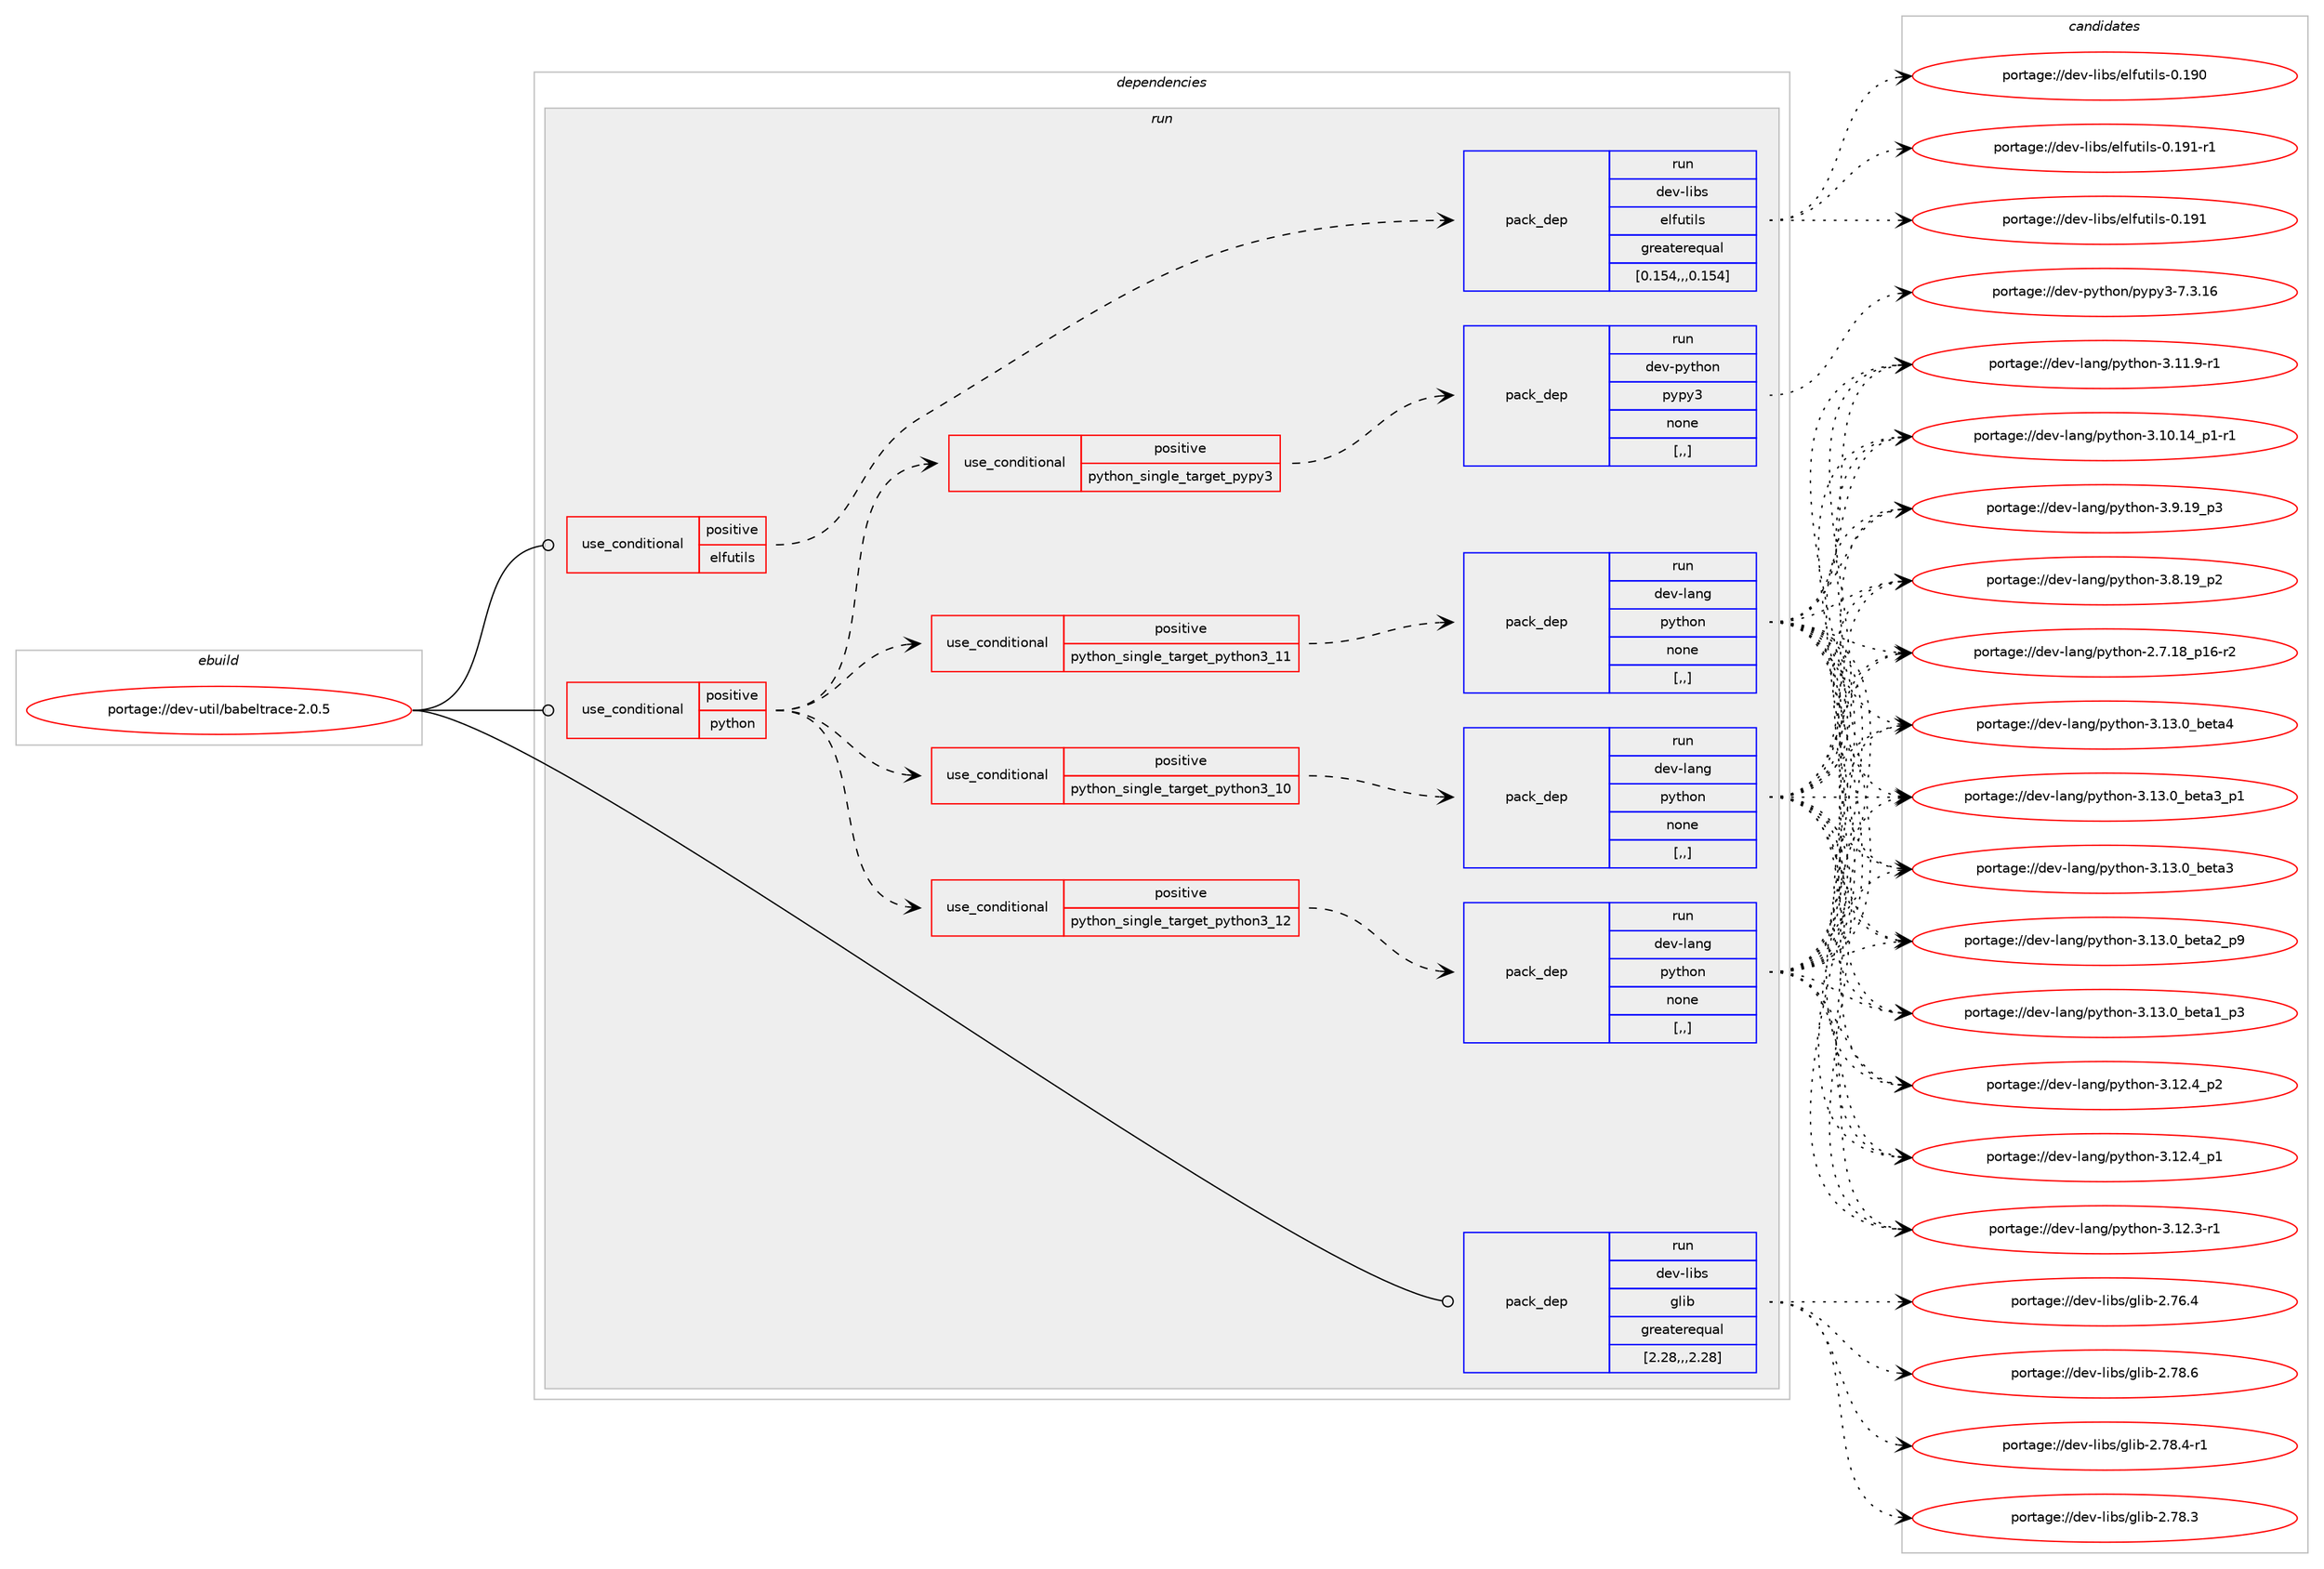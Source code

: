 digraph prolog {

# *************
# Graph options
# *************

newrank=true;
concentrate=true;
compound=true;
graph [rankdir=LR,fontname=Helvetica,fontsize=10,ranksep=1.5];#, ranksep=2.5, nodesep=0.2];
edge  [arrowhead=vee];
node  [fontname=Helvetica,fontsize=10];

# **********
# The ebuild
# **********

subgraph cluster_leftcol {
color=gray;
label=<<i>ebuild</i>>;
id [label="portage://dev-util/babeltrace-2.0.5", color=red, width=4, href="../dev-util/babeltrace-2.0.5.svg"];
}

# ****************
# The dependencies
# ****************

subgraph cluster_midcol {
color=gray;
label=<<i>dependencies</i>>;
subgraph cluster_compile {
fillcolor="#eeeeee";
style=filled;
label=<<i>compile</i>>;
}
subgraph cluster_compileandrun {
fillcolor="#eeeeee";
style=filled;
label=<<i>compile and run</i>>;
}
subgraph cluster_run {
fillcolor="#eeeeee";
style=filled;
label=<<i>run</i>>;
subgraph cond59178 {
dependency210453 [label=<<TABLE BORDER="0" CELLBORDER="1" CELLSPACING="0" CELLPADDING="4"><TR><TD ROWSPAN="3" CELLPADDING="10">use_conditional</TD></TR><TR><TD>positive</TD></TR><TR><TD>elfutils</TD></TR></TABLE>>, shape=none, color=red];
subgraph pack149883 {
dependency210454 [label=<<TABLE BORDER="0" CELLBORDER="1" CELLSPACING="0" CELLPADDING="4" WIDTH="220"><TR><TD ROWSPAN="6" CELLPADDING="30">pack_dep</TD></TR><TR><TD WIDTH="110">run</TD></TR><TR><TD>dev-libs</TD></TR><TR><TD>elfutils</TD></TR><TR><TD>greaterequal</TD></TR><TR><TD>[0.154,,,0.154]</TD></TR></TABLE>>, shape=none, color=blue];
}
dependency210453:e -> dependency210454:w [weight=20,style="dashed",arrowhead="vee"];
}
id:e -> dependency210453:w [weight=20,style="solid",arrowhead="odot"];
subgraph cond59179 {
dependency210455 [label=<<TABLE BORDER="0" CELLBORDER="1" CELLSPACING="0" CELLPADDING="4"><TR><TD ROWSPAN="3" CELLPADDING="10">use_conditional</TD></TR><TR><TD>positive</TD></TR><TR><TD>python</TD></TR></TABLE>>, shape=none, color=red];
subgraph cond59180 {
dependency210456 [label=<<TABLE BORDER="0" CELLBORDER="1" CELLSPACING="0" CELLPADDING="4"><TR><TD ROWSPAN="3" CELLPADDING="10">use_conditional</TD></TR><TR><TD>positive</TD></TR><TR><TD>python_single_target_pypy3</TD></TR></TABLE>>, shape=none, color=red];
subgraph pack149884 {
dependency210457 [label=<<TABLE BORDER="0" CELLBORDER="1" CELLSPACING="0" CELLPADDING="4" WIDTH="220"><TR><TD ROWSPAN="6" CELLPADDING="30">pack_dep</TD></TR><TR><TD WIDTH="110">run</TD></TR><TR><TD>dev-python</TD></TR><TR><TD>pypy3</TD></TR><TR><TD>none</TD></TR><TR><TD>[,,]</TD></TR></TABLE>>, shape=none, color=blue];
}
dependency210456:e -> dependency210457:w [weight=20,style="dashed",arrowhead="vee"];
}
dependency210455:e -> dependency210456:w [weight=20,style="dashed",arrowhead="vee"];
subgraph cond59181 {
dependency210458 [label=<<TABLE BORDER="0" CELLBORDER="1" CELLSPACING="0" CELLPADDING="4"><TR><TD ROWSPAN="3" CELLPADDING="10">use_conditional</TD></TR><TR><TD>positive</TD></TR><TR><TD>python_single_target_python3_10</TD></TR></TABLE>>, shape=none, color=red];
subgraph pack149885 {
dependency210459 [label=<<TABLE BORDER="0" CELLBORDER="1" CELLSPACING="0" CELLPADDING="4" WIDTH="220"><TR><TD ROWSPAN="6" CELLPADDING="30">pack_dep</TD></TR><TR><TD WIDTH="110">run</TD></TR><TR><TD>dev-lang</TD></TR><TR><TD>python</TD></TR><TR><TD>none</TD></TR><TR><TD>[,,]</TD></TR></TABLE>>, shape=none, color=blue];
}
dependency210458:e -> dependency210459:w [weight=20,style="dashed",arrowhead="vee"];
}
dependency210455:e -> dependency210458:w [weight=20,style="dashed",arrowhead="vee"];
subgraph cond59182 {
dependency210460 [label=<<TABLE BORDER="0" CELLBORDER="1" CELLSPACING="0" CELLPADDING="4"><TR><TD ROWSPAN="3" CELLPADDING="10">use_conditional</TD></TR><TR><TD>positive</TD></TR><TR><TD>python_single_target_python3_11</TD></TR></TABLE>>, shape=none, color=red];
subgraph pack149886 {
dependency210461 [label=<<TABLE BORDER="0" CELLBORDER="1" CELLSPACING="0" CELLPADDING="4" WIDTH="220"><TR><TD ROWSPAN="6" CELLPADDING="30">pack_dep</TD></TR><TR><TD WIDTH="110">run</TD></TR><TR><TD>dev-lang</TD></TR><TR><TD>python</TD></TR><TR><TD>none</TD></TR><TR><TD>[,,]</TD></TR></TABLE>>, shape=none, color=blue];
}
dependency210460:e -> dependency210461:w [weight=20,style="dashed",arrowhead="vee"];
}
dependency210455:e -> dependency210460:w [weight=20,style="dashed",arrowhead="vee"];
subgraph cond59183 {
dependency210462 [label=<<TABLE BORDER="0" CELLBORDER="1" CELLSPACING="0" CELLPADDING="4"><TR><TD ROWSPAN="3" CELLPADDING="10">use_conditional</TD></TR><TR><TD>positive</TD></TR><TR><TD>python_single_target_python3_12</TD></TR></TABLE>>, shape=none, color=red];
subgraph pack149887 {
dependency210463 [label=<<TABLE BORDER="0" CELLBORDER="1" CELLSPACING="0" CELLPADDING="4" WIDTH="220"><TR><TD ROWSPAN="6" CELLPADDING="30">pack_dep</TD></TR><TR><TD WIDTH="110">run</TD></TR><TR><TD>dev-lang</TD></TR><TR><TD>python</TD></TR><TR><TD>none</TD></TR><TR><TD>[,,]</TD></TR></TABLE>>, shape=none, color=blue];
}
dependency210462:e -> dependency210463:w [weight=20,style="dashed",arrowhead="vee"];
}
dependency210455:e -> dependency210462:w [weight=20,style="dashed",arrowhead="vee"];
}
id:e -> dependency210455:w [weight=20,style="solid",arrowhead="odot"];
subgraph pack149888 {
dependency210464 [label=<<TABLE BORDER="0" CELLBORDER="1" CELLSPACING="0" CELLPADDING="4" WIDTH="220"><TR><TD ROWSPAN="6" CELLPADDING="30">pack_dep</TD></TR><TR><TD WIDTH="110">run</TD></TR><TR><TD>dev-libs</TD></TR><TR><TD>glib</TD></TR><TR><TD>greaterequal</TD></TR><TR><TD>[2.28,,,2.28]</TD></TR></TABLE>>, shape=none, color=blue];
}
id:e -> dependency210464:w [weight=20,style="solid",arrowhead="odot"];
}
}

# **************
# The candidates
# **************

subgraph cluster_choices {
rank=same;
color=gray;
label=<<i>candidates</i>>;

subgraph choice149883 {
color=black;
nodesep=1;
choice1001011184510810598115471011081021171161051081154548464957494511449 [label="portage://dev-libs/elfutils-0.191-r1", color=red, width=4,href="../dev-libs/elfutils-0.191-r1.svg"];
choice100101118451081059811547101108102117116105108115454846495749 [label="portage://dev-libs/elfutils-0.191", color=red, width=4,href="../dev-libs/elfutils-0.191.svg"];
choice100101118451081059811547101108102117116105108115454846495748 [label="portage://dev-libs/elfutils-0.190", color=red, width=4,href="../dev-libs/elfutils-0.190.svg"];
dependency210454:e -> choice1001011184510810598115471011081021171161051081154548464957494511449:w [style=dotted,weight="100"];
dependency210454:e -> choice100101118451081059811547101108102117116105108115454846495749:w [style=dotted,weight="100"];
dependency210454:e -> choice100101118451081059811547101108102117116105108115454846495748:w [style=dotted,weight="100"];
}
subgraph choice149884 {
color=black;
nodesep=1;
choice10010111845112121116104111110471121211121215145554651464954 [label="portage://dev-python/pypy3-7.3.16", color=red, width=4,href="../dev-python/pypy3-7.3.16.svg"];
dependency210457:e -> choice10010111845112121116104111110471121211121215145554651464954:w [style=dotted,weight="100"];
}
subgraph choice149885 {
color=black;
nodesep=1;
choice1001011184510897110103471121211161041111104551464951464895981011169752 [label="portage://dev-lang/python-3.13.0_beta4", color=red, width=4,href="../dev-lang/python-3.13.0_beta4.svg"];
choice10010111845108971101034711212111610411111045514649514648959810111697519511249 [label="portage://dev-lang/python-3.13.0_beta3_p1", color=red, width=4,href="../dev-lang/python-3.13.0_beta3_p1.svg"];
choice1001011184510897110103471121211161041111104551464951464895981011169751 [label="portage://dev-lang/python-3.13.0_beta3", color=red, width=4,href="../dev-lang/python-3.13.0_beta3.svg"];
choice10010111845108971101034711212111610411111045514649514648959810111697509511257 [label="portage://dev-lang/python-3.13.0_beta2_p9", color=red, width=4,href="../dev-lang/python-3.13.0_beta2_p9.svg"];
choice10010111845108971101034711212111610411111045514649514648959810111697499511251 [label="portage://dev-lang/python-3.13.0_beta1_p3", color=red, width=4,href="../dev-lang/python-3.13.0_beta1_p3.svg"];
choice100101118451089711010347112121116104111110455146495046529511250 [label="portage://dev-lang/python-3.12.4_p2", color=red, width=4,href="../dev-lang/python-3.12.4_p2.svg"];
choice100101118451089711010347112121116104111110455146495046529511249 [label="portage://dev-lang/python-3.12.4_p1", color=red, width=4,href="../dev-lang/python-3.12.4_p1.svg"];
choice100101118451089711010347112121116104111110455146495046514511449 [label="portage://dev-lang/python-3.12.3-r1", color=red, width=4,href="../dev-lang/python-3.12.3-r1.svg"];
choice100101118451089711010347112121116104111110455146494946574511449 [label="portage://dev-lang/python-3.11.9-r1", color=red, width=4,href="../dev-lang/python-3.11.9-r1.svg"];
choice100101118451089711010347112121116104111110455146494846495295112494511449 [label="portage://dev-lang/python-3.10.14_p1-r1", color=red, width=4,href="../dev-lang/python-3.10.14_p1-r1.svg"];
choice100101118451089711010347112121116104111110455146574649579511251 [label="portage://dev-lang/python-3.9.19_p3", color=red, width=4,href="../dev-lang/python-3.9.19_p3.svg"];
choice100101118451089711010347112121116104111110455146564649579511250 [label="portage://dev-lang/python-3.8.19_p2", color=red, width=4,href="../dev-lang/python-3.8.19_p2.svg"];
choice100101118451089711010347112121116104111110455046554649569511249544511450 [label="portage://dev-lang/python-2.7.18_p16-r2", color=red, width=4,href="../dev-lang/python-2.7.18_p16-r2.svg"];
dependency210459:e -> choice1001011184510897110103471121211161041111104551464951464895981011169752:w [style=dotted,weight="100"];
dependency210459:e -> choice10010111845108971101034711212111610411111045514649514648959810111697519511249:w [style=dotted,weight="100"];
dependency210459:e -> choice1001011184510897110103471121211161041111104551464951464895981011169751:w [style=dotted,weight="100"];
dependency210459:e -> choice10010111845108971101034711212111610411111045514649514648959810111697509511257:w [style=dotted,weight="100"];
dependency210459:e -> choice10010111845108971101034711212111610411111045514649514648959810111697499511251:w [style=dotted,weight="100"];
dependency210459:e -> choice100101118451089711010347112121116104111110455146495046529511250:w [style=dotted,weight="100"];
dependency210459:e -> choice100101118451089711010347112121116104111110455146495046529511249:w [style=dotted,weight="100"];
dependency210459:e -> choice100101118451089711010347112121116104111110455146495046514511449:w [style=dotted,weight="100"];
dependency210459:e -> choice100101118451089711010347112121116104111110455146494946574511449:w [style=dotted,weight="100"];
dependency210459:e -> choice100101118451089711010347112121116104111110455146494846495295112494511449:w [style=dotted,weight="100"];
dependency210459:e -> choice100101118451089711010347112121116104111110455146574649579511251:w [style=dotted,weight="100"];
dependency210459:e -> choice100101118451089711010347112121116104111110455146564649579511250:w [style=dotted,weight="100"];
dependency210459:e -> choice100101118451089711010347112121116104111110455046554649569511249544511450:w [style=dotted,weight="100"];
}
subgraph choice149886 {
color=black;
nodesep=1;
choice1001011184510897110103471121211161041111104551464951464895981011169752 [label="portage://dev-lang/python-3.13.0_beta4", color=red, width=4,href="../dev-lang/python-3.13.0_beta4.svg"];
choice10010111845108971101034711212111610411111045514649514648959810111697519511249 [label="portage://dev-lang/python-3.13.0_beta3_p1", color=red, width=4,href="../dev-lang/python-3.13.0_beta3_p1.svg"];
choice1001011184510897110103471121211161041111104551464951464895981011169751 [label="portage://dev-lang/python-3.13.0_beta3", color=red, width=4,href="../dev-lang/python-3.13.0_beta3.svg"];
choice10010111845108971101034711212111610411111045514649514648959810111697509511257 [label="portage://dev-lang/python-3.13.0_beta2_p9", color=red, width=4,href="../dev-lang/python-3.13.0_beta2_p9.svg"];
choice10010111845108971101034711212111610411111045514649514648959810111697499511251 [label="portage://dev-lang/python-3.13.0_beta1_p3", color=red, width=4,href="../dev-lang/python-3.13.0_beta1_p3.svg"];
choice100101118451089711010347112121116104111110455146495046529511250 [label="portage://dev-lang/python-3.12.4_p2", color=red, width=4,href="../dev-lang/python-3.12.4_p2.svg"];
choice100101118451089711010347112121116104111110455146495046529511249 [label="portage://dev-lang/python-3.12.4_p1", color=red, width=4,href="../dev-lang/python-3.12.4_p1.svg"];
choice100101118451089711010347112121116104111110455146495046514511449 [label="portage://dev-lang/python-3.12.3-r1", color=red, width=4,href="../dev-lang/python-3.12.3-r1.svg"];
choice100101118451089711010347112121116104111110455146494946574511449 [label="portage://dev-lang/python-3.11.9-r1", color=red, width=4,href="../dev-lang/python-3.11.9-r1.svg"];
choice100101118451089711010347112121116104111110455146494846495295112494511449 [label="portage://dev-lang/python-3.10.14_p1-r1", color=red, width=4,href="../dev-lang/python-3.10.14_p1-r1.svg"];
choice100101118451089711010347112121116104111110455146574649579511251 [label="portage://dev-lang/python-3.9.19_p3", color=red, width=4,href="../dev-lang/python-3.9.19_p3.svg"];
choice100101118451089711010347112121116104111110455146564649579511250 [label="portage://dev-lang/python-3.8.19_p2", color=red, width=4,href="../dev-lang/python-3.8.19_p2.svg"];
choice100101118451089711010347112121116104111110455046554649569511249544511450 [label="portage://dev-lang/python-2.7.18_p16-r2", color=red, width=4,href="../dev-lang/python-2.7.18_p16-r2.svg"];
dependency210461:e -> choice1001011184510897110103471121211161041111104551464951464895981011169752:w [style=dotted,weight="100"];
dependency210461:e -> choice10010111845108971101034711212111610411111045514649514648959810111697519511249:w [style=dotted,weight="100"];
dependency210461:e -> choice1001011184510897110103471121211161041111104551464951464895981011169751:w [style=dotted,weight="100"];
dependency210461:e -> choice10010111845108971101034711212111610411111045514649514648959810111697509511257:w [style=dotted,weight="100"];
dependency210461:e -> choice10010111845108971101034711212111610411111045514649514648959810111697499511251:w [style=dotted,weight="100"];
dependency210461:e -> choice100101118451089711010347112121116104111110455146495046529511250:w [style=dotted,weight="100"];
dependency210461:e -> choice100101118451089711010347112121116104111110455146495046529511249:w [style=dotted,weight="100"];
dependency210461:e -> choice100101118451089711010347112121116104111110455146495046514511449:w [style=dotted,weight="100"];
dependency210461:e -> choice100101118451089711010347112121116104111110455146494946574511449:w [style=dotted,weight="100"];
dependency210461:e -> choice100101118451089711010347112121116104111110455146494846495295112494511449:w [style=dotted,weight="100"];
dependency210461:e -> choice100101118451089711010347112121116104111110455146574649579511251:w [style=dotted,weight="100"];
dependency210461:e -> choice100101118451089711010347112121116104111110455146564649579511250:w [style=dotted,weight="100"];
dependency210461:e -> choice100101118451089711010347112121116104111110455046554649569511249544511450:w [style=dotted,weight="100"];
}
subgraph choice149887 {
color=black;
nodesep=1;
choice1001011184510897110103471121211161041111104551464951464895981011169752 [label="portage://dev-lang/python-3.13.0_beta4", color=red, width=4,href="../dev-lang/python-3.13.0_beta4.svg"];
choice10010111845108971101034711212111610411111045514649514648959810111697519511249 [label="portage://dev-lang/python-3.13.0_beta3_p1", color=red, width=4,href="../dev-lang/python-3.13.0_beta3_p1.svg"];
choice1001011184510897110103471121211161041111104551464951464895981011169751 [label="portage://dev-lang/python-3.13.0_beta3", color=red, width=4,href="../dev-lang/python-3.13.0_beta3.svg"];
choice10010111845108971101034711212111610411111045514649514648959810111697509511257 [label="portage://dev-lang/python-3.13.0_beta2_p9", color=red, width=4,href="../dev-lang/python-3.13.0_beta2_p9.svg"];
choice10010111845108971101034711212111610411111045514649514648959810111697499511251 [label="portage://dev-lang/python-3.13.0_beta1_p3", color=red, width=4,href="../dev-lang/python-3.13.0_beta1_p3.svg"];
choice100101118451089711010347112121116104111110455146495046529511250 [label="portage://dev-lang/python-3.12.4_p2", color=red, width=4,href="../dev-lang/python-3.12.4_p2.svg"];
choice100101118451089711010347112121116104111110455146495046529511249 [label="portage://dev-lang/python-3.12.4_p1", color=red, width=4,href="../dev-lang/python-3.12.4_p1.svg"];
choice100101118451089711010347112121116104111110455146495046514511449 [label="portage://dev-lang/python-3.12.3-r1", color=red, width=4,href="../dev-lang/python-3.12.3-r1.svg"];
choice100101118451089711010347112121116104111110455146494946574511449 [label="portage://dev-lang/python-3.11.9-r1", color=red, width=4,href="../dev-lang/python-3.11.9-r1.svg"];
choice100101118451089711010347112121116104111110455146494846495295112494511449 [label="portage://dev-lang/python-3.10.14_p1-r1", color=red, width=4,href="../dev-lang/python-3.10.14_p1-r1.svg"];
choice100101118451089711010347112121116104111110455146574649579511251 [label="portage://dev-lang/python-3.9.19_p3", color=red, width=4,href="../dev-lang/python-3.9.19_p3.svg"];
choice100101118451089711010347112121116104111110455146564649579511250 [label="portage://dev-lang/python-3.8.19_p2", color=red, width=4,href="../dev-lang/python-3.8.19_p2.svg"];
choice100101118451089711010347112121116104111110455046554649569511249544511450 [label="portage://dev-lang/python-2.7.18_p16-r2", color=red, width=4,href="../dev-lang/python-2.7.18_p16-r2.svg"];
dependency210463:e -> choice1001011184510897110103471121211161041111104551464951464895981011169752:w [style=dotted,weight="100"];
dependency210463:e -> choice10010111845108971101034711212111610411111045514649514648959810111697519511249:w [style=dotted,weight="100"];
dependency210463:e -> choice1001011184510897110103471121211161041111104551464951464895981011169751:w [style=dotted,weight="100"];
dependency210463:e -> choice10010111845108971101034711212111610411111045514649514648959810111697509511257:w [style=dotted,weight="100"];
dependency210463:e -> choice10010111845108971101034711212111610411111045514649514648959810111697499511251:w [style=dotted,weight="100"];
dependency210463:e -> choice100101118451089711010347112121116104111110455146495046529511250:w [style=dotted,weight="100"];
dependency210463:e -> choice100101118451089711010347112121116104111110455146495046529511249:w [style=dotted,weight="100"];
dependency210463:e -> choice100101118451089711010347112121116104111110455146495046514511449:w [style=dotted,weight="100"];
dependency210463:e -> choice100101118451089711010347112121116104111110455146494946574511449:w [style=dotted,weight="100"];
dependency210463:e -> choice100101118451089711010347112121116104111110455146494846495295112494511449:w [style=dotted,weight="100"];
dependency210463:e -> choice100101118451089711010347112121116104111110455146574649579511251:w [style=dotted,weight="100"];
dependency210463:e -> choice100101118451089711010347112121116104111110455146564649579511250:w [style=dotted,weight="100"];
dependency210463:e -> choice100101118451089711010347112121116104111110455046554649569511249544511450:w [style=dotted,weight="100"];
}
subgraph choice149888 {
color=black;
nodesep=1;
choice1001011184510810598115471031081059845504655564654 [label="portage://dev-libs/glib-2.78.6", color=red, width=4,href="../dev-libs/glib-2.78.6.svg"];
choice10010111845108105981154710310810598455046555646524511449 [label="portage://dev-libs/glib-2.78.4-r1", color=red, width=4,href="../dev-libs/glib-2.78.4-r1.svg"];
choice1001011184510810598115471031081059845504655564651 [label="portage://dev-libs/glib-2.78.3", color=red, width=4,href="../dev-libs/glib-2.78.3.svg"];
choice1001011184510810598115471031081059845504655544652 [label="portage://dev-libs/glib-2.76.4", color=red, width=4,href="../dev-libs/glib-2.76.4.svg"];
dependency210464:e -> choice1001011184510810598115471031081059845504655564654:w [style=dotted,weight="100"];
dependency210464:e -> choice10010111845108105981154710310810598455046555646524511449:w [style=dotted,weight="100"];
dependency210464:e -> choice1001011184510810598115471031081059845504655564651:w [style=dotted,weight="100"];
dependency210464:e -> choice1001011184510810598115471031081059845504655544652:w [style=dotted,weight="100"];
}
}

}
